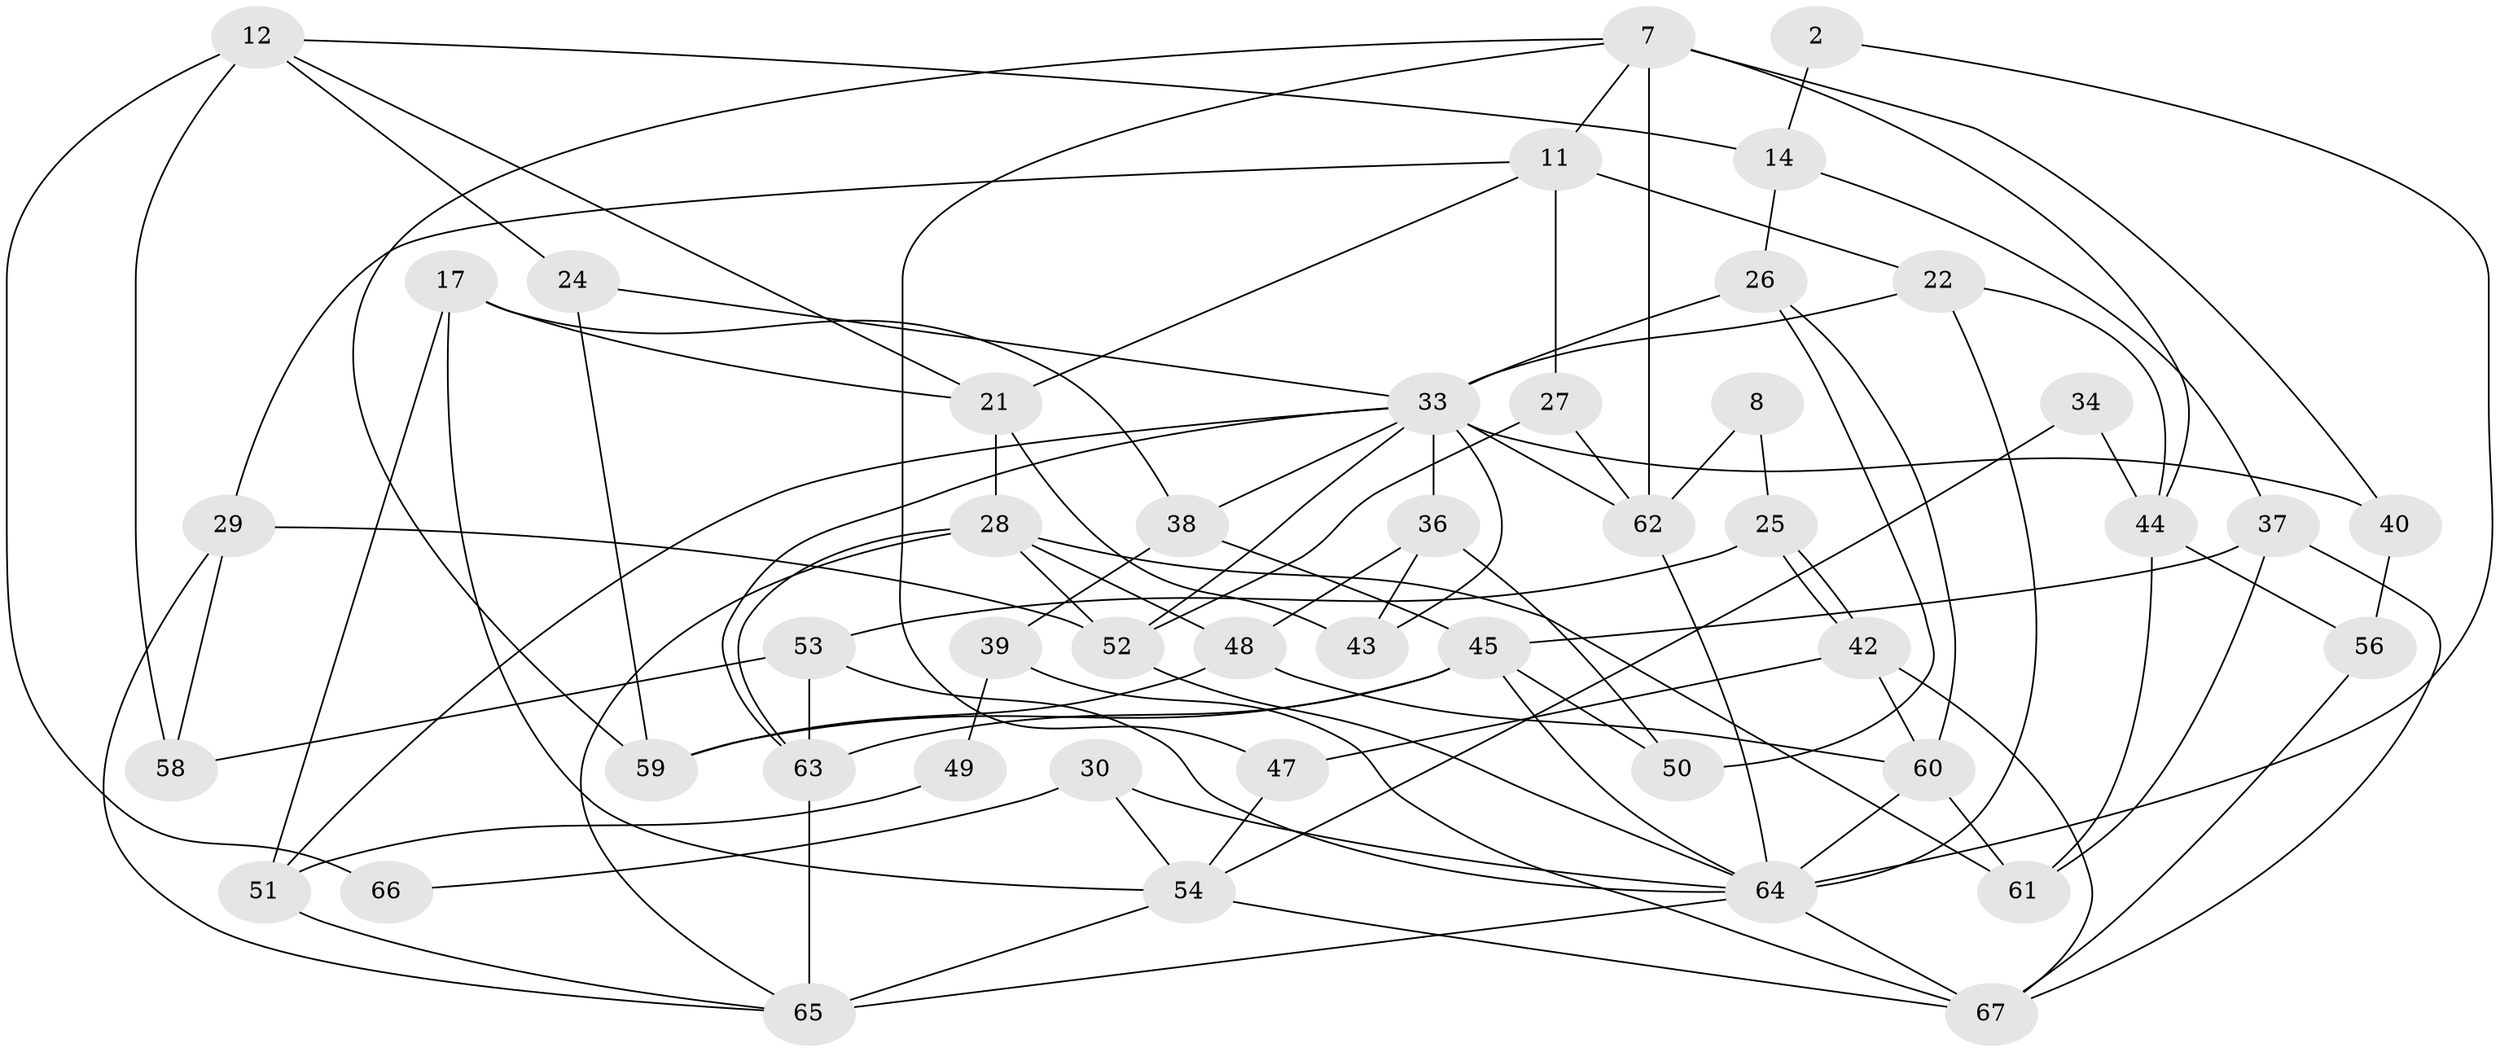 // original degree distribution, {6: 0.08955223880597014, 2: 0.13432835820895522, 3: 0.2835820895522388, 5: 0.14925373134328357, 4: 0.2835820895522388, 7: 0.014925373134328358, 8: 0.04477611940298507}
// Generated by graph-tools (version 1.1) at 2025/52/03/04/25 21:52:25]
// undirected, 46 vertices, 99 edges
graph export_dot {
graph [start="1"]
  node [color=gray90,style=filled];
  2;
  7 [super="+6"];
  8;
  11;
  12;
  14;
  17;
  21 [super="+3"];
  22;
  24;
  25;
  26 [super="+19"];
  27;
  28 [super="+13"];
  29;
  30;
  33 [super="+16"];
  34;
  36 [super="+18"];
  37 [super="+31"];
  38;
  39;
  40;
  42;
  43;
  44;
  45 [super="+9"];
  47;
  48 [super="+41"];
  49;
  50;
  51;
  52 [super="+5"];
  53 [super="+32"];
  54;
  56;
  58;
  59;
  60 [super="+20"];
  61;
  62;
  63 [super="+46"];
  64 [super="+57+35"];
  65 [super="+23+55"];
  66;
  67 [super="+4"];
  2 -- 14;
  2 -- 64;
  7 -- 62 [weight=2];
  7 -- 40;
  7 -- 59;
  7 -- 11;
  7 -- 44;
  7 -- 47;
  8 -- 62;
  8 -- 25;
  11 -- 22;
  11 -- 27;
  11 -- 29;
  11 -- 21;
  12 -- 58;
  12 -- 14;
  12 -- 24;
  12 -- 66;
  12 -- 21;
  14 -- 26;
  14 -- 37;
  17 -- 21;
  17 -- 51;
  17 -- 38;
  17 -- 54;
  21 -- 43;
  21 -- 28;
  22 -- 44;
  22 -- 64;
  22 -- 33;
  24 -- 59;
  24 -- 33;
  25 -- 42;
  25 -- 42;
  25 -- 53;
  26 -- 33 [weight=3];
  26 -- 50;
  26 -- 60;
  27 -- 62;
  27 -- 52;
  28 -- 48 [weight=2];
  28 -- 61;
  28 -- 63;
  28 -- 52;
  28 -- 65;
  29 -- 52;
  29 -- 58;
  29 -- 65;
  30 -- 54;
  30 -- 66;
  30 -- 64;
  33 -- 40;
  33 -- 63;
  33 -- 36;
  33 -- 38;
  33 -- 43;
  33 -- 51;
  33 -- 62;
  33 -- 52;
  34 -- 54;
  34 -- 44;
  36 -- 43 [weight=2];
  36 -- 50;
  36 -- 48;
  37 -- 67 [weight=2];
  37 -- 45 [weight=2];
  37 -- 61;
  38 -- 39;
  38 -- 45;
  39 -- 49;
  39 -- 67;
  40 -- 56;
  42 -- 60;
  42 -- 47;
  42 -- 67;
  44 -- 61;
  44 -- 56;
  45 -- 50;
  45 -- 59;
  45 -- 64;
  45 -- 63 [weight=2];
  47 -- 54;
  48 -- 59;
  48 -- 60;
  49 -- 51;
  51 -- 65;
  52 -- 64;
  53 -- 63 [weight=2];
  53 -- 64 [weight=2];
  53 -- 58;
  54 -- 67 [weight=2];
  54 -- 65 [weight=2];
  56 -- 67;
  60 -- 64;
  60 -- 61;
  62 -- 64 [weight=3];
  63 -- 65;
  64 -- 67;
  64 -- 65;
}
